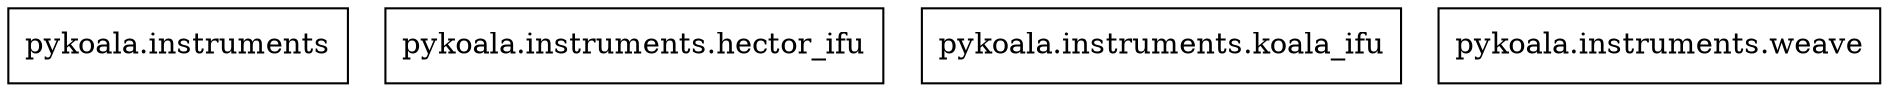 digraph "packages" {
rankdir=BT
charset="utf-8"
"pykoala.instruments" [color="black", label=<pykoala.instruments>, shape="box", style="solid"];
"pykoala.instruments.hector_ifu" [color="black", label=<pykoala.instruments.hector_ifu>, shape="box", style="solid"];
"pykoala.instruments.koala_ifu" [color="black", label=<pykoala.instruments.koala_ifu>, shape="box", style="solid"];
"pykoala.instruments.weave" [color="black", label=<pykoala.instruments.weave>, shape="box", style="solid"];
}

